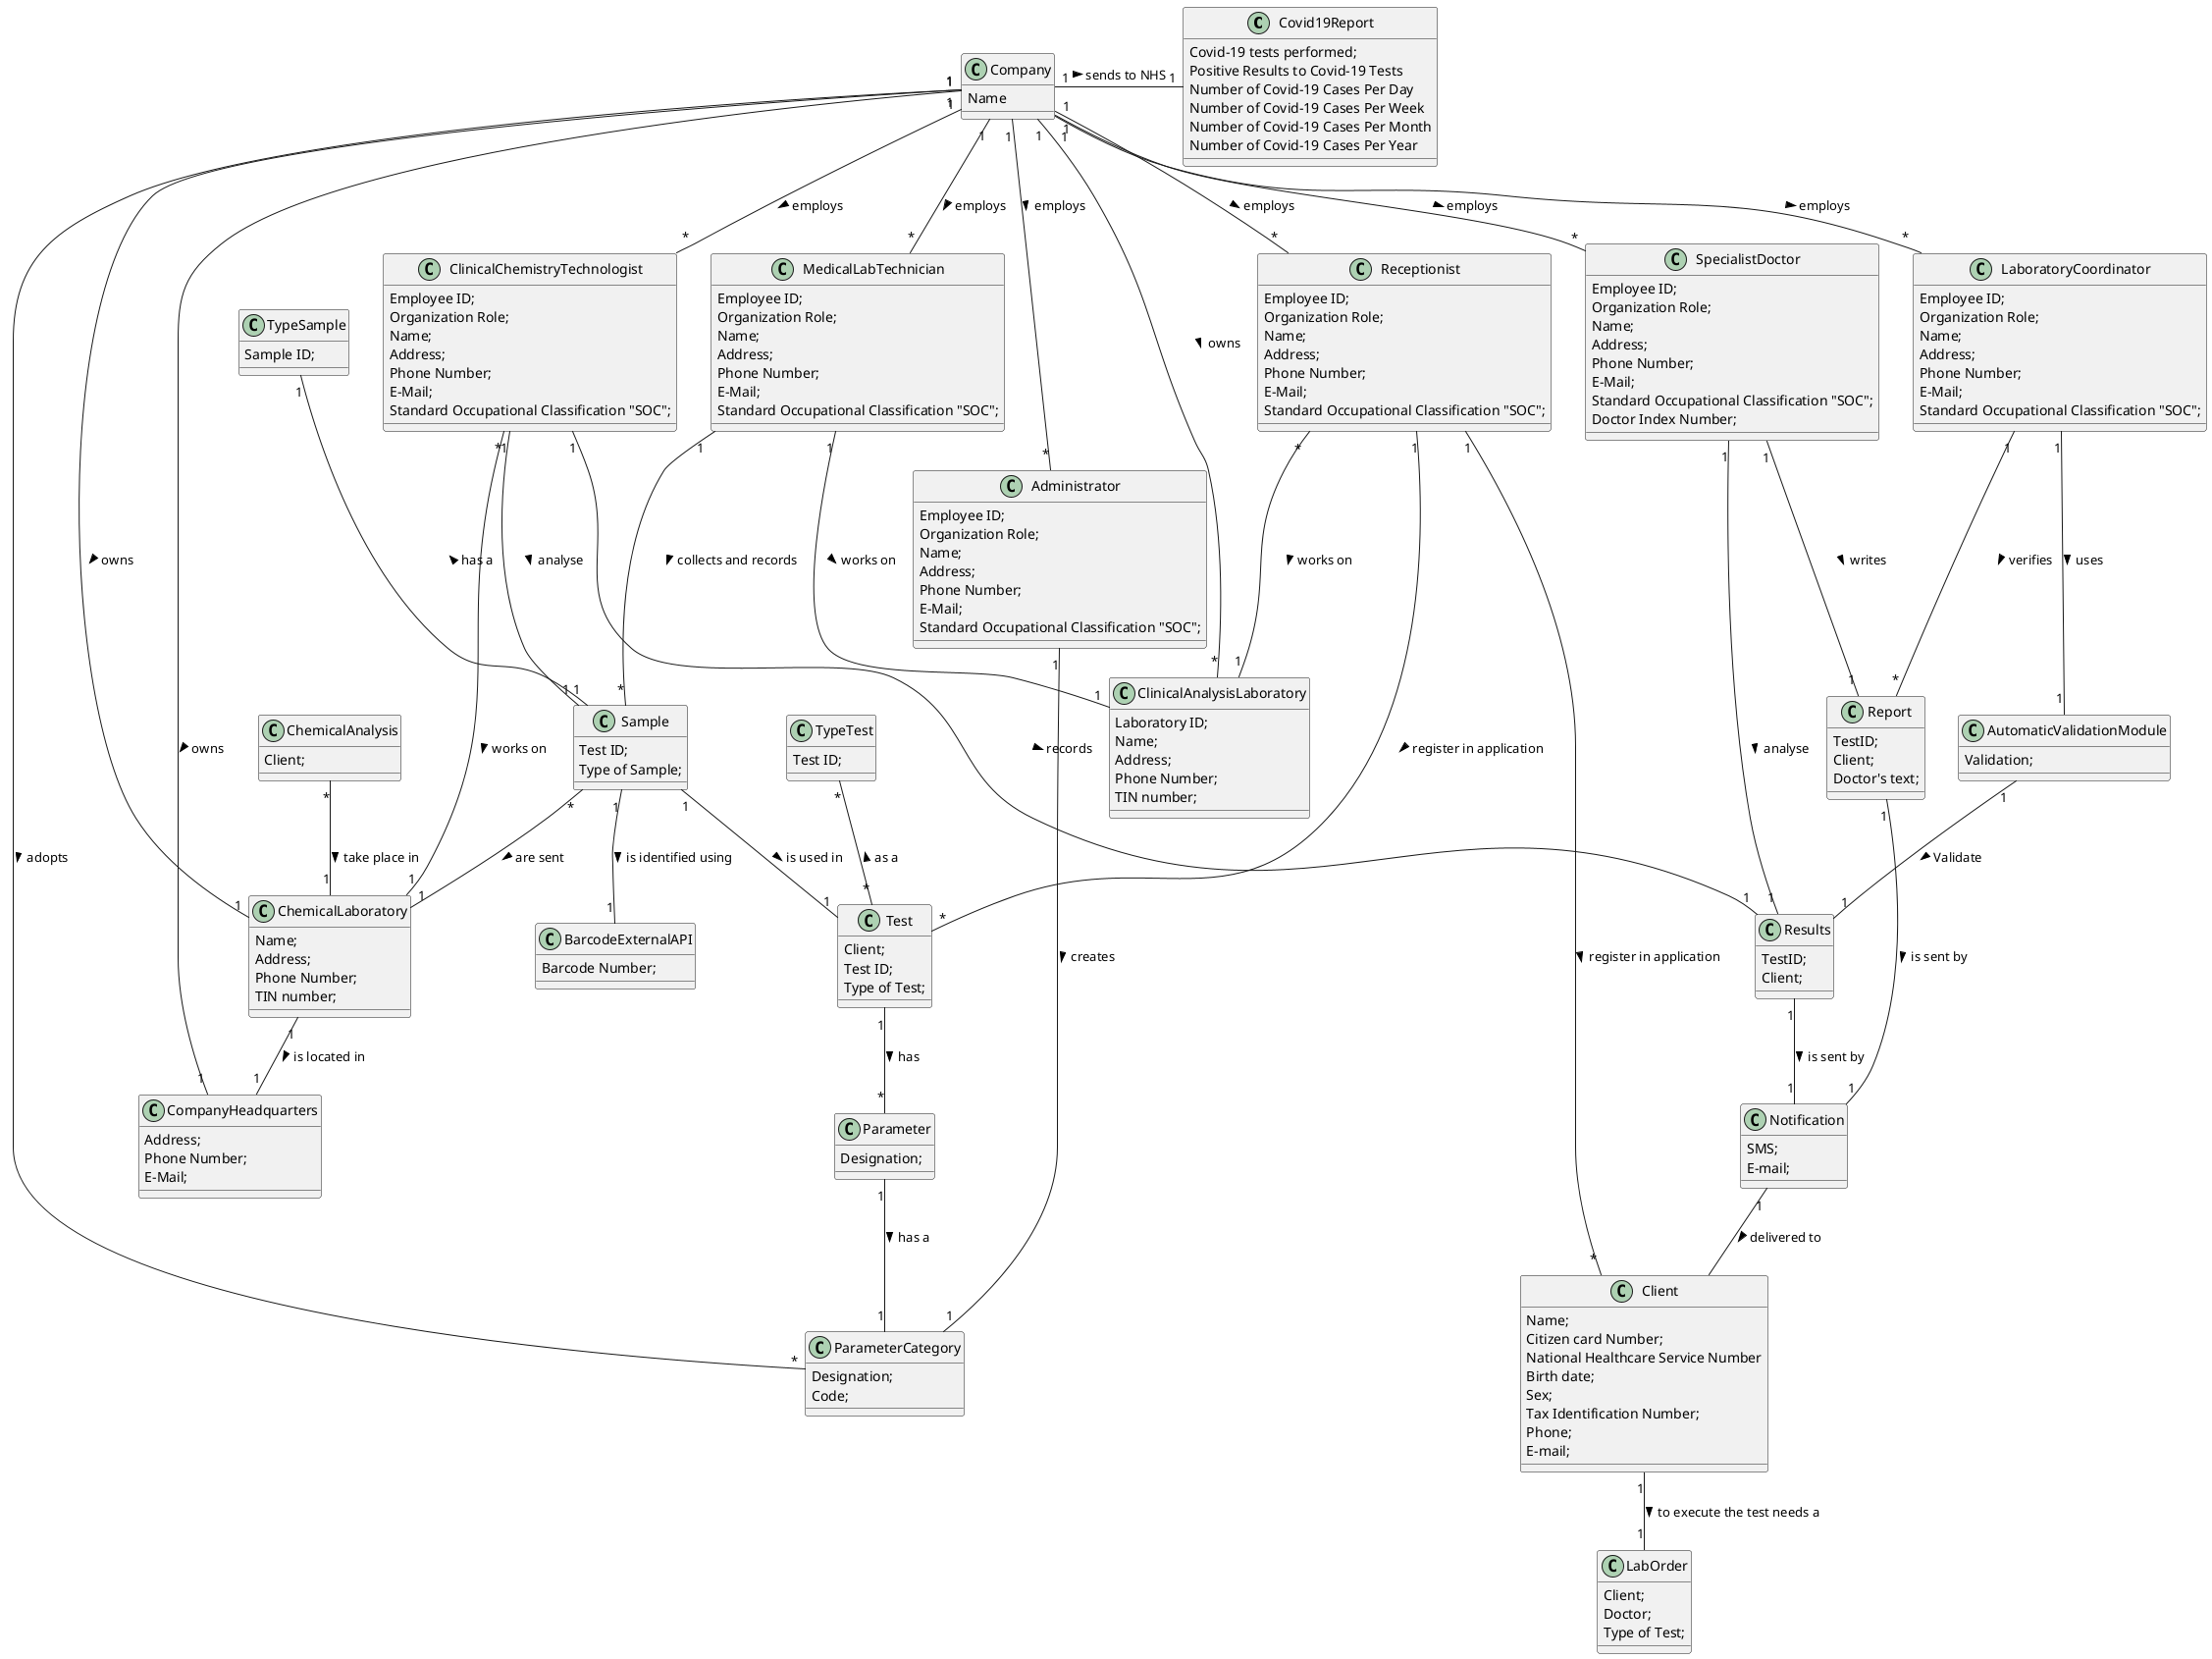 @startuml

class Covid19Report{
Covid-19 tests performed;
Positive Results to Covid-19 Tests
Number of Covid-19 Cases Per Day
Number of Covid-19 Cases Per Week
Number of Covid-19 Cases Per Month
Number of Covid-19 Cases Per Year
}

class Test{
Client;
Test ID;
Type of Test;
}

class Sample{
Test ID;
Type of Sample;
}

class TypeTest{
Test ID;
}


class Client{
Name;
Citizen card Number;
National Healthcare Service Number
Birth date;
Sex;
Tax Identification Number;
Phone;
E-mail;
}

class Receptionist{
Employee ID;
Organization Role;
Name;
Address;
Phone Number;
E-Mail;
Standard Occupational Classification "SOC";
}

class MedicalLabTechnician{
Employee ID;
Organization Role;
Name;
Address;
Phone Number;
E-Mail;
Standard Occupational Classification "SOC";
}

class SpecialistDoctor{
Employee ID;
Organization Role;
Name;
Address;
Phone Number;
E-Mail;
Standard Occupational Classification "SOC";
Doctor Index Number;
}

class Administrator{
Employee ID;
Organization Role;
Name;
Address;
Phone Number;
E-Mail;
Standard Occupational Classification "SOC";
}

class ClinicalChemistryTechnologist{
Employee ID;
Organization Role;
Name;
Address;
Phone Number;
E-Mail;
Standard Occupational Classification "SOC";
}

class LaboratoryCoordinator{
Employee ID;
Organization Role;
Name;
Address;
Phone Number;
E-Mail;
Standard Occupational Classification "SOC";
}

class ClinicalAnalysisLaboratory{
Laboratory ID;
Name;
Address;
Phone Number;
TIN number;
}

class ChemicalLaboratory{
Name;
Address;
Phone Number;
TIN number;
}

class CompanyHeadquarters{
Address;
Phone Number;
E-Mail;
}

class ChemicalAnalysis{
Client;
}


class TypeSample{
Sample ID;
}

class Company{
Name
}

class BarcodeExternalAPI{
Barcode Number;
}

class LabOrder{
Client;
Doctor;
Type of Test;
}

class Results{
TestID;
Client;
}

class Notification{
SMS;
E-mail;
}

class Report{
TestID;
Client;
Doctor's text;
}

class AutomaticValidationModule{
Validation;
}

class Parameter{
Designation;
}

class ParameterCategory{
Designation;
Code;
}

Company "1" -- "*" ParameterCategory : adopts >
Parameter "1" -- "1" ParameterCategory : has a >
Administrator "1" -- "1" ParameterCategory : creates >
AutomaticValidationModule "1" -- "1" Results : Validate >
ChemicalAnalysis "*" -- "1" ChemicalLaboratory : take place in >
ChemicalLaboratory "1" -- "1" CompanyHeadquarters: is located in >
Client "1" -- "1" LabOrder: to execute the test needs a  >
ClinicalChemistryTechnologist "*" -- "1" ChemicalLaboratory : works on >
ClinicalChemistryTechnologist "1" -- "1" Results : records >
ClinicalChemistryTechnologist "1" -- "1" Sample : analyse >
Company "1" - "1" Covid19Report: sends to NHS >
Company "1" -- "*" Administrator: employs >
Company "1" -- "*" ClinicalAnalysisLaboratory: owns >
Company "1" -- "*" ClinicalChemistryTechnologist: employs >
Company "1" -- "*" LaboratoryCoordinator: employs >
Company "1" -- "*" MedicalLabTechnician: employs >
Company "1" -- "*" Receptionist: employs  >
Company "1" -- "*" SpecialistDoctor: employs >
Company "1" -- "1" ChemicalLaboratory: owns >
Company "1" -- "1" CompanyHeadquarters: owns >
LaboratoryCoordinator "1" -- "*" Report: verifies >
LaboratoryCoordinator "1" -- "1" AutomaticValidationModule : uses >
MedicalLabTechnician "1" -- "*" Sample: collects and records >
MedicalLabTechnician "1" -- "1" ClinicalAnalysisLaboratory : works on >
Notification "1" -- Client : delivered to >
Receptionist "*" -- "1" ClinicalAnalysisLaboratory: works on >
Receptionist "1" -- "*" Client: register in application >
Receptionist "1" -- "*" Test: register in application >
Report "1" -- "1" Notification : is sent by >
Results "1" -- "1" Notification : is sent by >
Sample "*" -- "1" ChemicalLaboratory: are sent >
Sample "1" -- "1" BarcodeExternalAPI : is identified using >
Sample "1" -- "1" Test : is used in >
SpecialistDoctor "1" -- "1" Report: writes >
SpecialistDoctor "1" -- "1" Results: analyse >
Test "1" -- "*" Parameter : has >
TypeSample "1" -- "1" Sample: has a <
TypeTest "*" -- "*" Test : as a <



@enduml